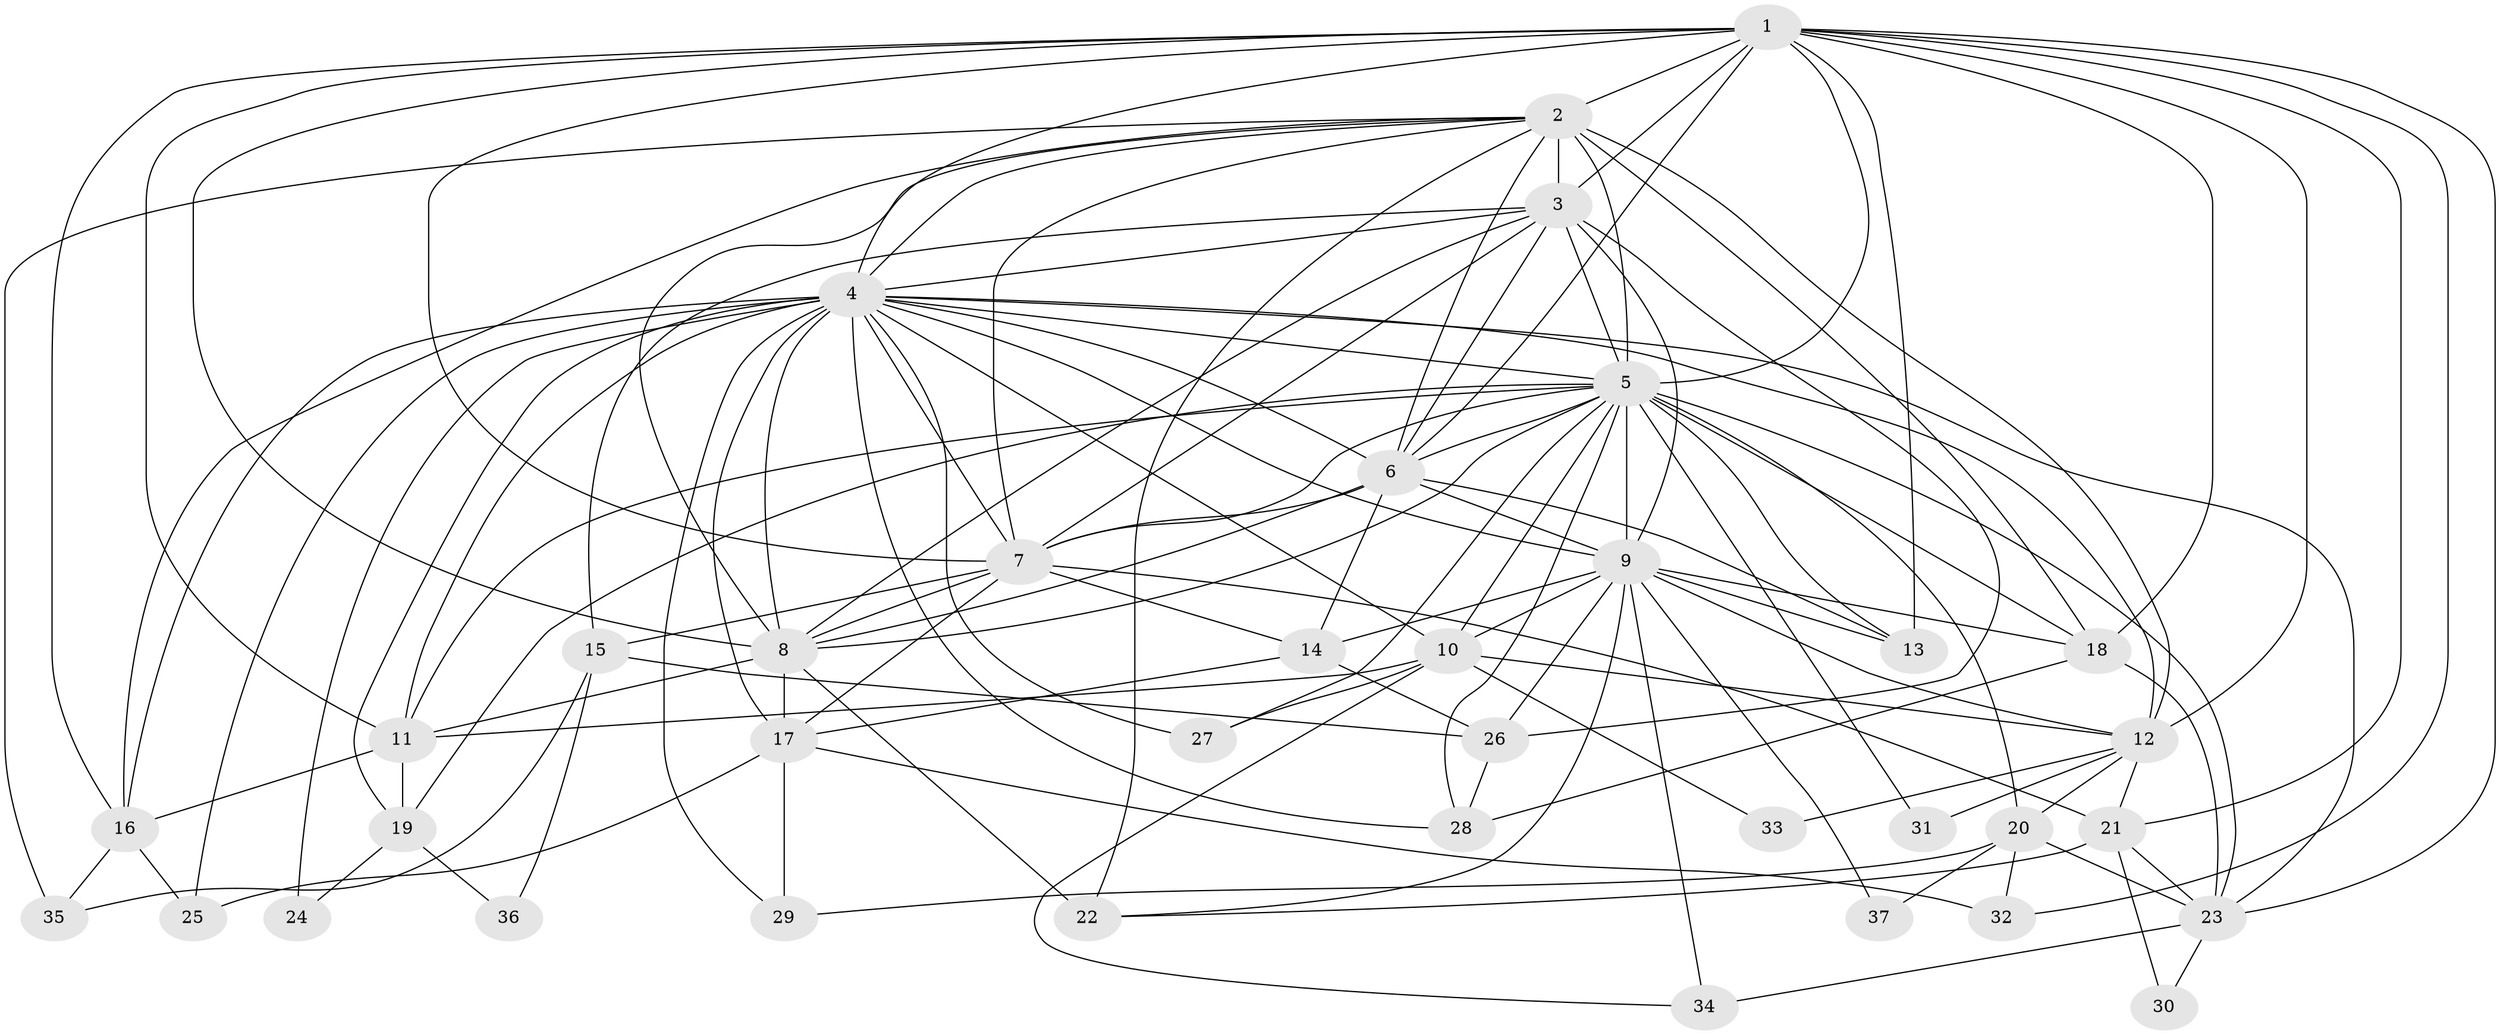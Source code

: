 // original degree distribution, {23: 0.008333333333333333, 16: 0.016666666666666666, 21: 0.025, 31: 0.008333333333333333, 25: 0.008333333333333333, 18: 0.008333333333333333, 22: 0.008333333333333333, 5: 0.041666666666666664, 4: 0.075, 9: 0.016666666666666666, 3: 0.225, 2: 0.5166666666666667, 6: 0.025, 7: 0.016666666666666666}
// Generated by graph-tools (version 1.1) at 2025/50/03/04/25 22:50:03]
// undirected, 37 vertices, 122 edges
graph export_dot {
  node [color=gray90,style=filled];
  1;
  2;
  3;
  4;
  5;
  6;
  7;
  8;
  9;
  10;
  11;
  12;
  13;
  14;
  15;
  16;
  17;
  18;
  19;
  20;
  21;
  22;
  23;
  24;
  25;
  26;
  27;
  28;
  29;
  30;
  31;
  32;
  33;
  34;
  35;
  36;
  37;
  1 -- 2 [weight=3.0];
  1 -- 3 [weight=3.0];
  1 -- 4 [weight=4.0];
  1 -- 5 [weight=4.0];
  1 -- 6 [weight=3.0];
  1 -- 7 [weight=2.0];
  1 -- 8 [weight=3.0];
  1 -- 11 [weight=4.0];
  1 -- 12 [weight=7.0];
  1 -- 13 [weight=1.0];
  1 -- 16 [weight=1.0];
  1 -- 18 [weight=1.0];
  1 -- 21 [weight=1.0];
  1 -- 23 [weight=2.0];
  1 -- 32 [weight=1.0];
  2 -- 3 [weight=2.0];
  2 -- 4 [weight=1.0];
  2 -- 5 [weight=2.0];
  2 -- 6 [weight=1.0];
  2 -- 7 [weight=1.0];
  2 -- 8 [weight=1.0];
  2 -- 12 [weight=1.0];
  2 -- 16 [weight=1.0];
  2 -- 18 [weight=2.0];
  2 -- 22 [weight=1.0];
  2 -- 35 [weight=2.0];
  3 -- 4 [weight=2.0];
  3 -- 5 [weight=2.0];
  3 -- 6 [weight=1.0];
  3 -- 7 [weight=2.0];
  3 -- 8 [weight=1.0];
  3 -- 9 [weight=1.0];
  3 -- 15 [weight=2.0];
  3 -- 26 [weight=5.0];
  4 -- 5 [weight=3.0];
  4 -- 6 [weight=1.0];
  4 -- 7 [weight=2.0];
  4 -- 8 [weight=1.0];
  4 -- 9 [weight=1.0];
  4 -- 10 [weight=2.0];
  4 -- 11 [weight=1.0];
  4 -- 12 [weight=1.0];
  4 -- 16 [weight=2.0];
  4 -- 17 [weight=2.0];
  4 -- 19 [weight=1.0];
  4 -- 23 [weight=2.0];
  4 -- 24 [weight=1.0];
  4 -- 25 [weight=1.0];
  4 -- 27 [weight=2.0];
  4 -- 28 [weight=1.0];
  4 -- 29 [weight=2.0];
  5 -- 6 [weight=2.0];
  5 -- 7 [weight=3.0];
  5 -- 8 [weight=3.0];
  5 -- 9 [weight=3.0];
  5 -- 10 [weight=2.0];
  5 -- 11 [weight=1.0];
  5 -- 13 [weight=1.0];
  5 -- 18 [weight=4.0];
  5 -- 19 [weight=1.0];
  5 -- 20 [weight=1.0];
  5 -- 23 [weight=1.0];
  5 -- 27 [weight=1.0];
  5 -- 28 [weight=2.0];
  5 -- 31 [weight=1.0];
  6 -- 7 [weight=1.0];
  6 -- 8 [weight=1.0];
  6 -- 9 [weight=11.0];
  6 -- 13 [weight=2.0];
  6 -- 14 [weight=1.0];
  7 -- 8 [weight=1.0];
  7 -- 14 [weight=1.0];
  7 -- 15 [weight=2.0];
  7 -- 17 [weight=1.0];
  7 -- 21 [weight=3.0];
  8 -- 11 [weight=1.0];
  8 -- 17 [weight=2.0];
  8 -- 22 [weight=3.0];
  9 -- 10 [weight=1.0];
  9 -- 12 [weight=1.0];
  9 -- 13 [weight=1.0];
  9 -- 14 [weight=1.0];
  9 -- 18 [weight=1.0];
  9 -- 22 [weight=1.0];
  9 -- 26 [weight=2.0];
  9 -- 34 [weight=1.0];
  9 -- 37 [weight=1.0];
  10 -- 11 [weight=1.0];
  10 -- 12 [weight=1.0];
  10 -- 27 [weight=1.0];
  10 -- 33 [weight=1.0];
  10 -- 34 [weight=1.0];
  11 -- 16 [weight=1.0];
  11 -- 19 [weight=1.0];
  12 -- 20 [weight=1.0];
  12 -- 21 [weight=1.0];
  12 -- 31 [weight=1.0];
  12 -- 33 [weight=1.0];
  14 -- 17 [weight=1.0];
  14 -- 26 [weight=1.0];
  15 -- 26 [weight=1.0];
  15 -- 35 [weight=1.0];
  15 -- 36 [weight=1.0];
  16 -- 25 [weight=1.0];
  16 -- 35 [weight=1.0];
  17 -- 25 [weight=1.0];
  17 -- 29 [weight=1.0];
  17 -- 32 [weight=2.0];
  18 -- 23 [weight=1.0];
  18 -- 28 [weight=1.0];
  19 -- 24 [weight=1.0];
  19 -- 36 [weight=1.0];
  20 -- 23 [weight=2.0];
  20 -- 29 [weight=2.0];
  20 -- 32 [weight=1.0];
  20 -- 37 [weight=1.0];
  21 -- 22 [weight=1.0];
  21 -- 23 [weight=1.0];
  21 -- 30 [weight=1.0];
  23 -- 30 [weight=1.0];
  23 -- 34 [weight=1.0];
  26 -- 28 [weight=2.0];
}
